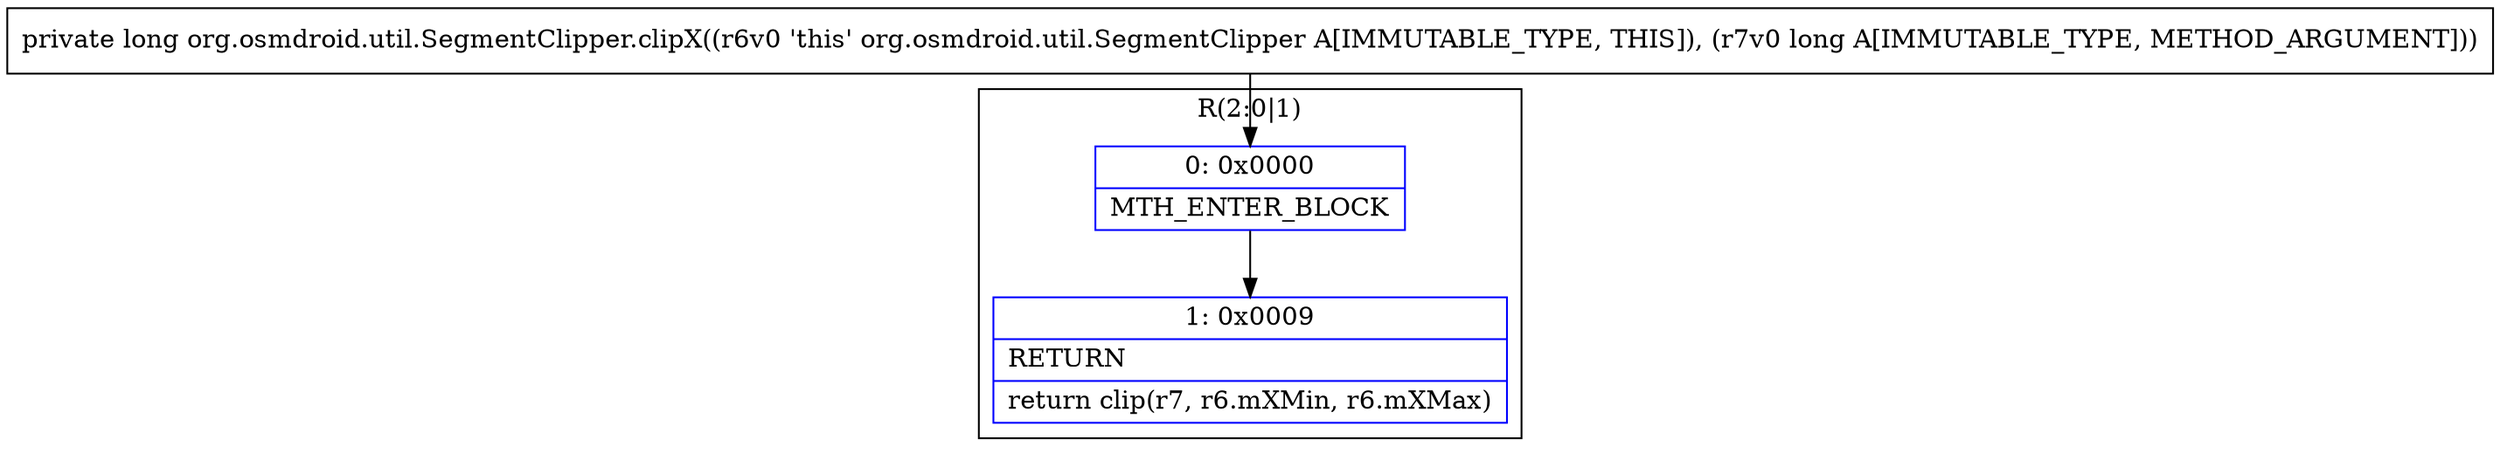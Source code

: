 digraph "CFG fororg.osmdroid.util.SegmentClipper.clipX(J)J" {
subgraph cluster_Region_1097327282 {
label = "R(2:0|1)";
node [shape=record,color=blue];
Node_0 [shape=record,label="{0\:\ 0x0000|MTH_ENTER_BLOCK\l}"];
Node_1 [shape=record,label="{1\:\ 0x0009|RETURN\l|return clip(r7, r6.mXMin, r6.mXMax)\l}"];
}
MethodNode[shape=record,label="{private long org.osmdroid.util.SegmentClipper.clipX((r6v0 'this' org.osmdroid.util.SegmentClipper A[IMMUTABLE_TYPE, THIS]), (r7v0 long A[IMMUTABLE_TYPE, METHOD_ARGUMENT])) }"];
MethodNode -> Node_0;
Node_0 -> Node_1;
}

